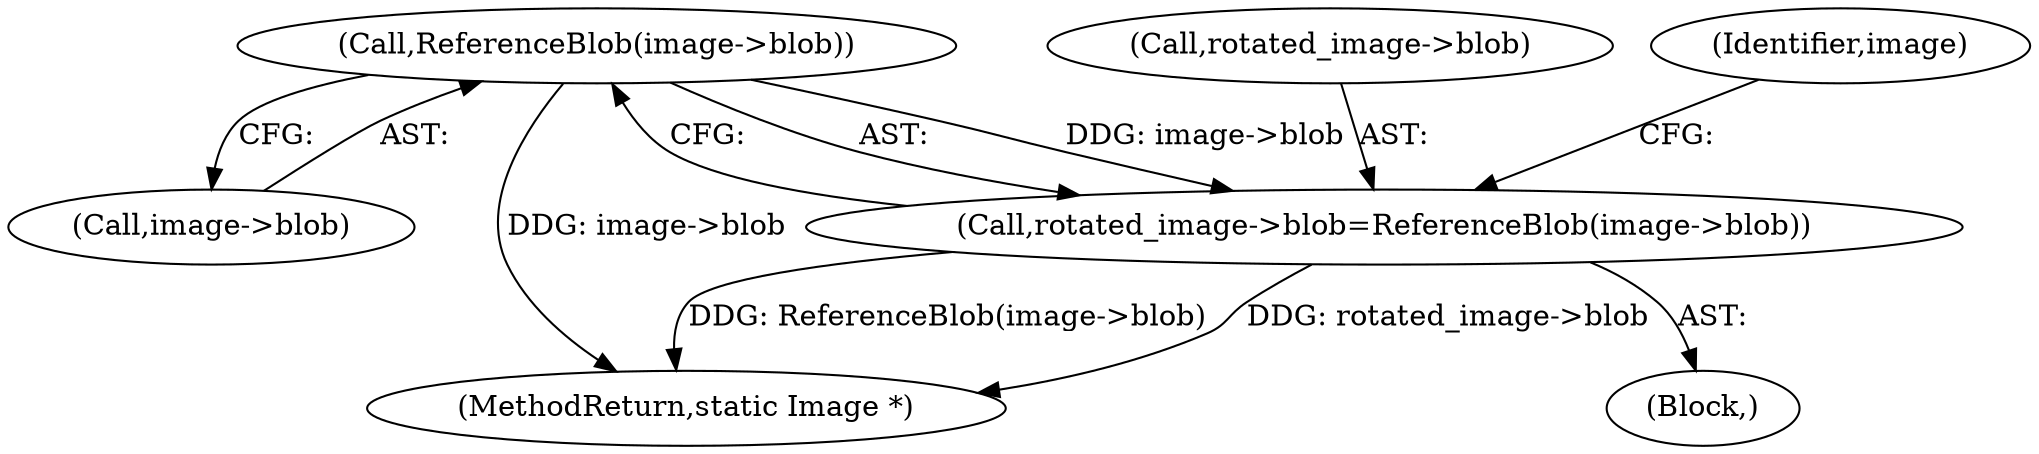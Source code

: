 digraph "0_ImageMagick_f7206618d27c2e69d977abf40e3035a33e5f6be0_0@pointer" {
"1000834" [label="(Call,ReferenceBlob(image->blob))"];
"1000830" [label="(Call,rotated_image->blob=ReferenceBlob(image->blob))"];
"1000834" [label="(Call,ReferenceBlob(image->blob))"];
"1000830" [label="(Call,rotated_image->blob=ReferenceBlob(image->blob))"];
"1000806" [label="(Block,)"];
"1000835" [label="(Call,image->blob)"];
"1000831" [label="(Call,rotated_image->blob)"];
"1000840" [label="(Identifier,image)"];
"1000915" [label="(MethodReturn,static Image *)"];
"1000834" -> "1000830"  [label="AST: "];
"1000834" -> "1000835"  [label="CFG: "];
"1000835" -> "1000834"  [label="AST: "];
"1000830" -> "1000834"  [label="CFG: "];
"1000834" -> "1000915"  [label="DDG: image->blob"];
"1000834" -> "1000830"  [label="DDG: image->blob"];
"1000830" -> "1000806"  [label="AST: "];
"1000831" -> "1000830"  [label="AST: "];
"1000840" -> "1000830"  [label="CFG: "];
"1000830" -> "1000915"  [label="DDG: ReferenceBlob(image->blob)"];
"1000830" -> "1000915"  [label="DDG: rotated_image->blob"];
}
